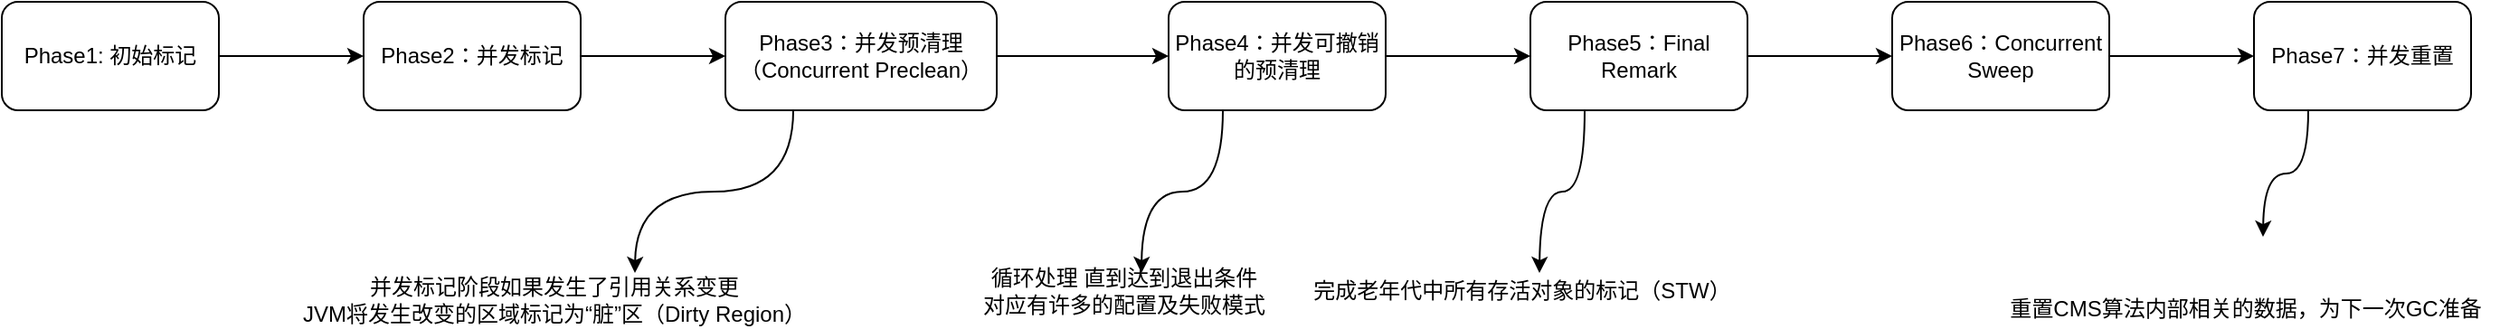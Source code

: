 <mxfile>
    <diagram id="GFqYVBDT2sfZfg7vq-q_" name="Page-1">
        <mxGraphModel dx="974" dy="559" grid="1" gridSize="10" guides="1" tooltips="1" connect="1" arrows="1" fold="1" page="1" pageScale="1" pageWidth="827" pageHeight="1169" math="0" shadow="0">
            <root>
                <mxCell id="0"/>
                <mxCell id="1" parent="0"/>
                <mxCell id="4" value="" style="edgeStyle=orthogonalEdgeStyle;rounded=0;orthogonalLoop=1;jettySize=auto;html=1;" edge="1" parent="1" source="2" target="3">
                    <mxGeometry relative="1" as="geometry"/>
                </mxCell>
                <mxCell id="2" value="Phase1: 初始标记" style="rounded=1;whiteSpace=wrap;html=1;" vertex="1" parent="1">
                    <mxGeometry x="70" y="300" width="120" height="60" as="geometry"/>
                </mxCell>
                <mxCell id="6" value="" style="edgeStyle=orthogonalEdgeStyle;rounded=0;orthogonalLoop=1;jettySize=auto;html=1;" edge="1" parent="1" source="3" target="5">
                    <mxGeometry relative="1" as="geometry"/>
                </mxCell>
                <mxCell id="3" value="Phase2：并发标记" style="whiteSpace=wrap;html=1;rounded=1;" vertex="1" parent="1">
                    <mxGeometry x="270" y="300" width="120" height="60" as="geometry"/>
                </mxCell>
                <mxCell id="8" value="" style="edgeStyle=orthogonalEdgeStyle;rounded=0;orthogonalLoop=1;jettySize=auto;html=1;" edge="1" parent="1" source="5" target="7">
                    <mxGeometry relative="1" as="geometry"/>
                </mxCell>
                <mxCell id="10" style="edgeStyle=orthogonalEdgeStyle;rounded=0;orthogonalLoop=1;jettySize=auto;html=1;exitX=0.25;exitY=1;exitDx=0;exitDy=0;curved=1;" edge="1" parent="1" source="5">
                    <mxGeometry relative="1" as="geometry">
                        <mxPoint x="420" y="450" as="targetPoint"/>
                    </mxGeometry>
                </mxCell>
                <mxCell id="5" value="Phase3：并发预清理（Concurrent Preclean）" style="whiteSpace=wrap;html=1;rounded=1;" vertex="1" parent="1">
                    <mxGeometry x="470" y="300" width="150" height="60" as="geometry"/>
                </mxCell>
                <mxCell id="12" style="edgeStyle=orthogonalEdgeStyle;curved=1;rounded=0;orthogonalLoop=1;jettySize=auto;html=1;exitX=0.25;exitY=1;exitDx=0;exitDy=0;" edge="1" parent="1" source="7">
                    <mxGeometry relative="1" as="geometry">
                        <mxPoint x="700" y="450" as="targetPoint"/>
                    </mxGeometry>
                </mxCell>
                <mxCell id="15" value="" style="edgeStyle=orthogonalEdgeStyle;curved=1;rounded=0;orthogonalLoop=1;jettySize=auto;html=1;" edge="1" parent="1" source="7" target="14">
                    <mxGeometry relative="1" as="geometry"/>
                </mxCell>
                <mxCell id="7" value="Phase4：并发可撤销的预清理" style="whiteSpace=wrap;html=1;rounded=1;" vertex="1" parent="1">
                    <mxGeometry x="715" y="300" width="120" height="60" as="geometry"/>
                </mxCell>
                <mxCell id="11" value="并发标记阶段如果发生了引用关系变更&lt;br&gt;JVM将发生改变的区域标记为“脏”区（Dirty Region）" style="text;html=1;align=center;verticalAlign=middle;resizable=0;points=[];autosize=1;" vertex="1" parent="1">
                    <mxGeometry x="230" y="450" width="290" height="30" as="geometry"/>
                </mxCell>
                <mxCell id="13" value="循环处理 直到达到退出条件&lt;br&gt;对应有许多的配置及失败模式" style="text;html=1;align=center;verticalAlign=middle;resizable=0;points=[];autosize=1;" vertex="1" parent="1">
                    <mxGeometry x="605" y="445" width="170" height="30" as="geometry"/>
                </mxCell>
                <mxCell id="16" style="edgeStyle=orthogonalEdgeStyle;curved=1;rounded=0;orthogonalLoop=1;jettySize=auto;html=1;exitX=0.25;exitY=1;exitDx=0;exitDy=0;" edge="1" parent="1" source="14">
                    <mxGeometry relative="1" as="geometry">
                        <mxPoint x="920" y="450" as="targetPoint"/>
                    </mxGeometry>
                </mxCell>
                <mxCell id="19" value="" style="edgeStyle=orthogonalEdgeStyle;curved=1;rounded=0;orthogonalLoop=1;jettySize=auto;html=1;" edge="1" parent="1" source="14" target="18">
                    <mxGeometry relative="1" as="geometry"/>
                </mxCell>
                <mxCell id="14" value="Phase5：Final Remark" style="whiteSpace=wrap;html=1;rounded=1;" vertex="1" parent="1">
                    <mxGeometry x="915" y="300" width="120" height="60" as="geometry"/>
                </mxCell>
                <mxCell id="17" value="完成老年代中所有存活对象的标记（STW）" style="text;html=1;align=center;verticalAlign=middle;resizable=0;points=[];autosize=1;" vertex="1" parent="1">
                    <mxGeometry x="785" y="450" width="250" height="20" as="geometry"/>
                </mxCell>
                <mxCell id="21" value="" style="edgeStyle=orthogonalEdgeStyle;curved=1;rounded=0;orthogonalLoop=1;jettySize=auto;html=1;" edge="1" parent="1" source="18" target="20">
                    <mxGeometry relative="1" as="geometry"/>
                </mxCell>
                <mxCell id="18" value="Phase6：Concurrent Sweep" style="whiteSpace=wrap;html=1;rounded=1;" vertex="1" parent="1">
                    <mxGeometry x="1115" y="300" width="120" height="60" as="geometry"/>
                </mxCell>
                <mxCell id="22" style="edgeStyle=orthogonalEdgeStyle;curved=1;rounded=0;orthogonalLoop=1;jettySize=auto;html=1;exitX=0.25;exitY=1;exitDx=0;exitDy=0;" edge="1" parent="1" source="20">
                    <mxGeometry relative="1" as="geometry">
                        <mxPoint x="1320" y="430" as="targetPoint"/>
                    </mxGeometry>
                </mxCell>
                <mxCell id="20" value="Phase7：并发重置" style="whiteSpace=wrap;html=1;rounded=1;" vertex="1" parent="1">
                    <mxGeometry x="1315" y="300" width="120" height="60" as="geometry"/>
                </mxCell>
                <mxCell id="23" value="重置CMS算法内部相关的数据，为下一次GC准备" style="text;html=1;align=center;verticalAlign=middle;resizable=0;points=[];autosize=1;" vertex="1" parent="1">
                    <mxGeometry x="1170" y="460" width="280" height="20" as="geometry"/>
                </mxCell>
            </root>
        </mxGraphModel>
    </diagram>
</mxfile>
